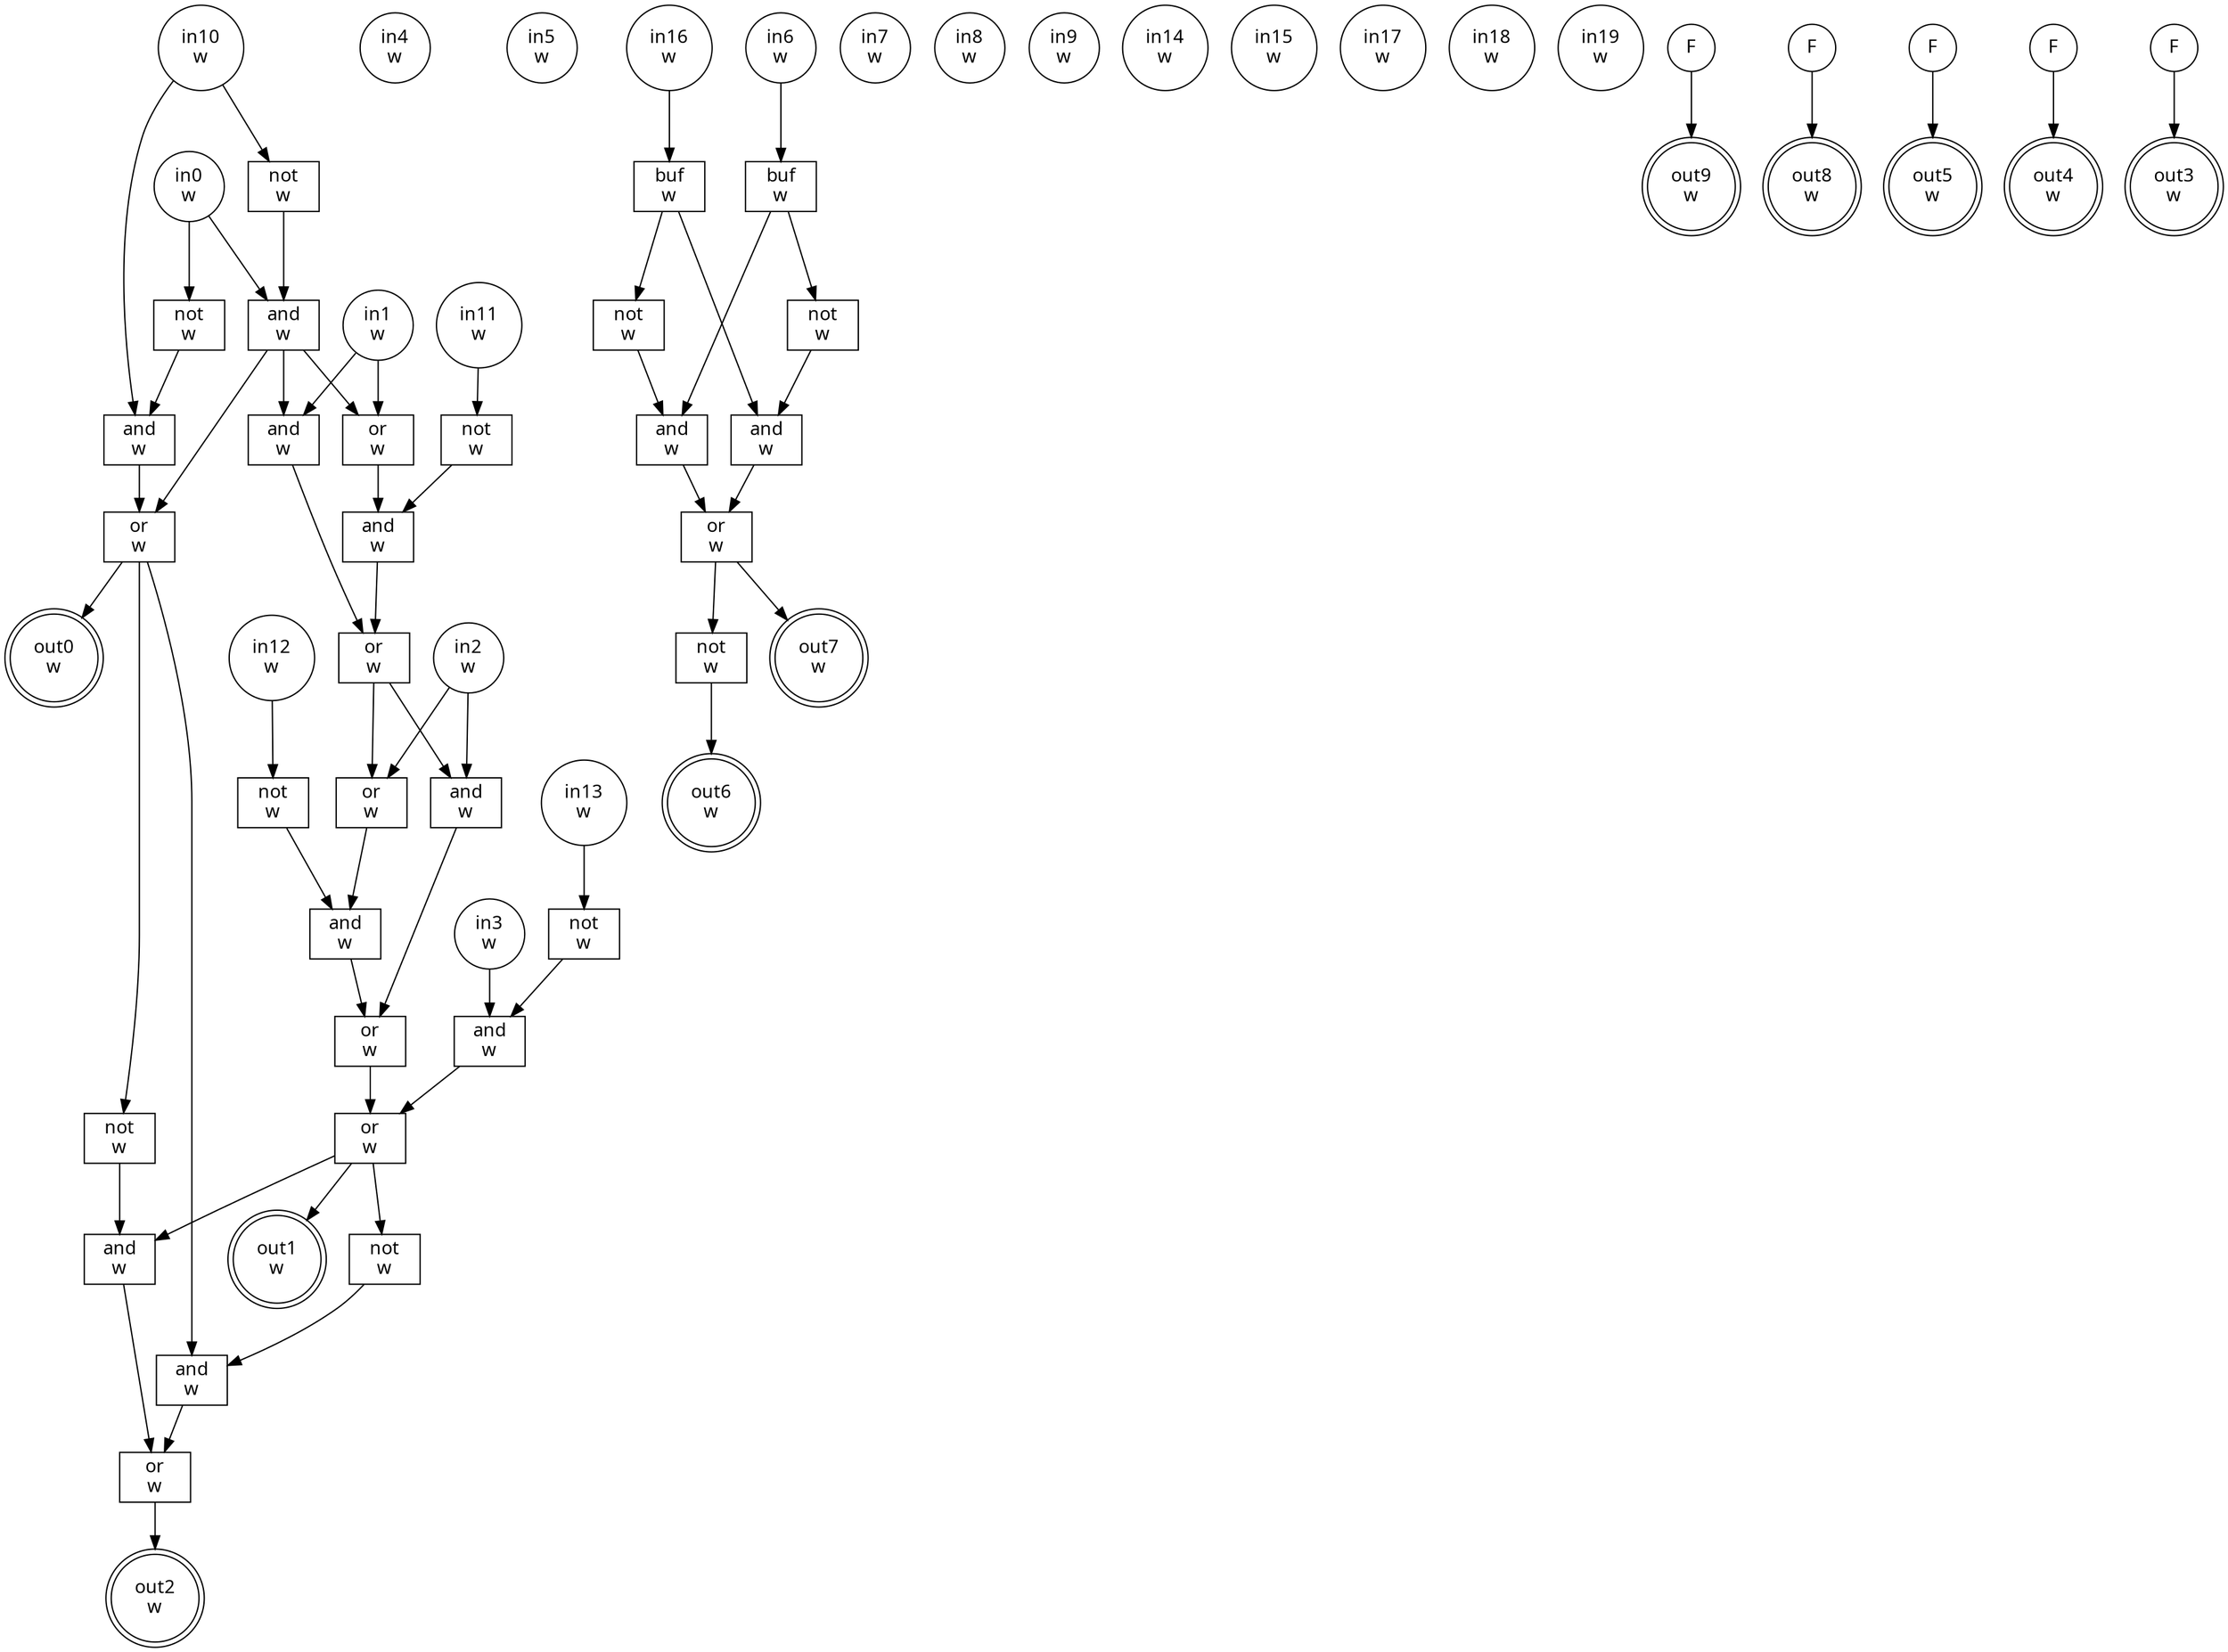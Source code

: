 digraph circuit{
	node [style = filled, fillcolor = white,shape=rect, fontname=geneva]
	g0 [label="in0\nw",shape=circle,fillcolor=white]
	g1 [label="in1\nw",shape=circle,fillcolor=white]
	g2 [label="in2\nw",shape=circle,fillcolor=white]
	g3 [label="in3\nw",shape=circle,fillcolor=white]
	g4 [label="in4\nw",shape=circle,fillcolor=white]
	g5 [label="in5\nw",shape=circle,fillcolor=white]
	g6 [label="in6\nw",shape=circle,fillcolor=white]
	g7 [label="in7\nw",shape=circle,fillcolor=white]
	g8 [label="in8\nw",shape=circle,fillcolor=white]
	g9 [label="in9\nw",shape=circle,fillcolor=white]
	g10 [label="in10\nw",shape=circle,fillcolor=white]
	g11 [label="in11\nw",shape=circle,fillcolor=white]
	g12 [label="in12\nw",shape=circle,fillcolor=white]
	g13 [label="in13\nw",shape=circle,fillcolor=white]
	g14 [label="in14\nw",shape=circle,fillcolor=white]
	g15 [label="in15\nw",shape=circle,fillcolor=white]
	g16 [label="in16\nw",shape=circle,fillcolor=white]
	g17 [label="in17\nw",shape=circle,fillcolor=white]
	g18 [label="in18\nw",shape=circle,fillcolor=white]
	g19 [label="in19\nw",shape=circle,fillcolor=white]
	g20 [label="F",shape=circle,fillcolor=white]
	g21 [label="F",shape=circle,fillcolor=white]
	g22 [label="F",shape=circle,fillcolor=white]
	g23 [label="F",shape=circle,fillcolor=white]
	g24 [label="F",shape=circle,fillcolor=white]
	g25 [label="buf\nw",fillcolor=white]
	g26 [label="not\nw",fillcolor=white]
	g27 [label="not\nw",fillcolor=white]
	g28 [label="not\nw",fillcolor=white]
	g29 [label="not\nw",fillcolor=white]
	g30 [label="not\nw",fillcolor=white]
	g31 [label="buf\nw",fillcolor=white]
	g32 [label="and\nw",fillcolor=white]
	g33 [label="not\nw",fillcolor=white]
	g34 [label="and\nw",fillcolor=white]
	g35 [label="or\nw",fillcolor=white]
	g36 [label="not\nw",fillcolor=white]
	g37 [label="and\nw",fillcolor=white]
	g38 [label="and\nw",fillcolor=white]
	g39 [label="or\nw",fillcolor=white]
	g40 [label="and\nw",fillcolor=white]
	g41 [label="and\nw",fillcolor=white]
	g42 [label="or\nw",fillcolor=white]
	g43 [label="or\nw",fillcolor=white]
	g44 [label="and\nw",fillcolor=white]
	g45 [label="and\nw",fillcolor=white]
	g46 [label="or\nw",fillcolor=white]
	g47 [label="or\nw",fillcolor=white]
	g48 [label="not\nw",fillcolor=white]
	g49 [label="not\nw",fillcolor=white]
	g50 [label="and\nw",fillcolor=white]
	g51 [label="or\nw",fillcolor=white]
	g52 [label="and\nw",fillcolor=white]
	g53 [label="not\nw",fillcolor=white]
	g54 [label="and\nw",fillcolor=white]
	g55 [label="or\nw",fillcolor=white]
	g56 [label="out0\nw",shape=doublecircle,fillcolor=white]
	g57 [label="out1\nw",shape=doublecircle,fillcolor=white]
	g58 [label="out2\nw",shape=doublecircle,fillcolor=white]
	g59 [label="out3\nw",shape=doublecircle,fillcolor=white]
	g60 [label="out4\nw",shape=doublecircle,fillcolor=white]
	g61 [label="out5\nw",shape=doublecircle,fillcolor=white]
	g62 [label="out6\nw",shape=doublecircle,fillcolor=white]
	g63 [label="out7\nw",shape=doublecircle,fillcolor=white]
	g64 [label="out8\nw",shape=doublecircle,fillcolor=white]
	g65 [label="out9\nw",shape=doublecircle,fillcolor=white]
	edge [fontname=Geneva,fontcolor=forestgreen]
	g0->g38
	g0->g49
	g1->g39
	g1->g41
	g2->g43
	g2->g45
	g3->g37
	g6->g31
	g10->g30
	g10->g50
	g11->g29
	g12->g28
	g13->g27
	g16->g25
	g20->g65
	g21->g64
	g22->g61
	g23->g60
	g24->g59
	g25->g26
	g25->g34
	g26->g32
	g27->g37
	g28->g44
	g29->g40
	g30->g38
	g31->g32
	g31->g33
	g32->g35
	g33->g34
	g34->g35
	g35->g36
	g35->g63
	g36->g62
	g37->g47
	g38->g39
	g38->g41
	g38->g51
	g39->g40
	g40->g42
	g41->g42
	g42->g43
	g42->g45
	g43->g44
	g44->g46
	g45->g46
	g46->g47
	g47->g48
	g47->g54
	g47->g57
	g48->g52
	g49->g50
	g50->g51
	g51->g52
	g51->g53
	g51->g56
	g52->g55
	g53->g54
	g54->g55
	g55->g58
}